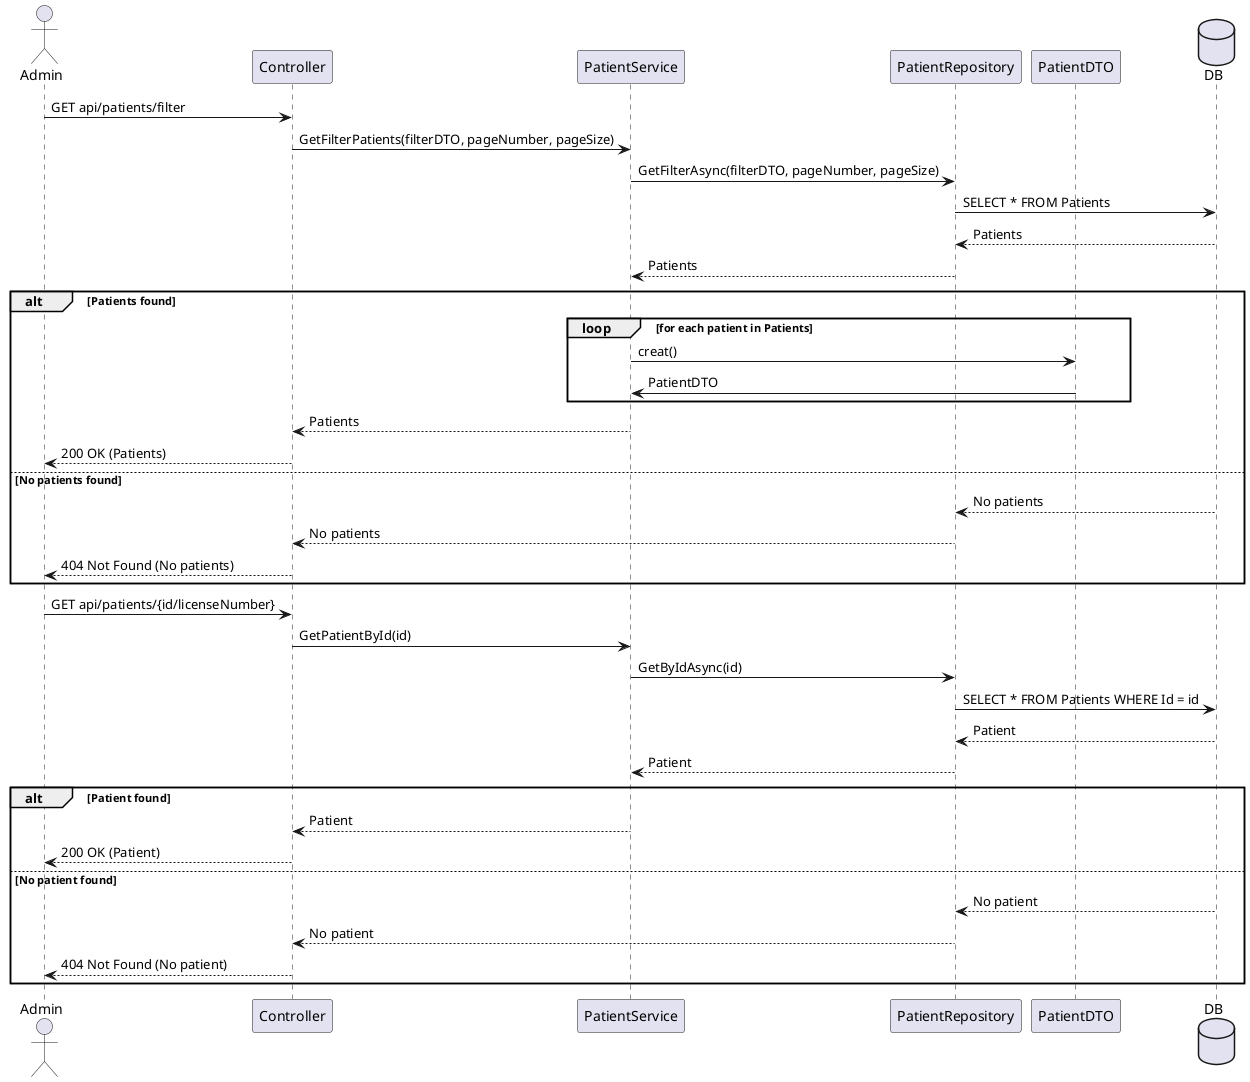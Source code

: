 @startuml sequence diagram
actor "Admin" as A
participant Controller as C
participant PatientService as PS
participant PatientRepository as PR

participant PatientDTO as P
database "DB" as db

A -> C : GET api/patients/filter
C -> PS : GetFilterPatients(filterDTO, pageNumber, pageSize)
PS -> PR : GetFilterAsync(filterDTO, pageNumber, pageSize)

PR -> db : SELECT * FROM Patients

    db --> PR : Patients
    PR --> PS : Patients
    
alt Patients found

    loop for each patient in Patients
        PS -> P : creat()
        P -> PS : PatientDTO
    end

    PS --> C : Patients
    C --> A : 200 OK (Patients)
else No patients found
    db --> PR : No patients
    PR --> C : No patients
    C --> A : 404 Not Found (No patients)
end


A -> C: GET api/patients/{id/licenseNumber}
C -> PS : GetPatientById(id)
PS -> PR : GetByIdAsync(id)
PR -> db : SELECT * FROM Patients WHERE Id = id
db --> PR : Patient
PR --> PS : Patient
alt Patient found
    PS --> C : Patient
    C --> A : 200 OK (Patient)
else No patient found
    db --> PR : No patient
    PR --> C : No patient
    C --> A : 404 Not Found (No patient)
end


@enduml

